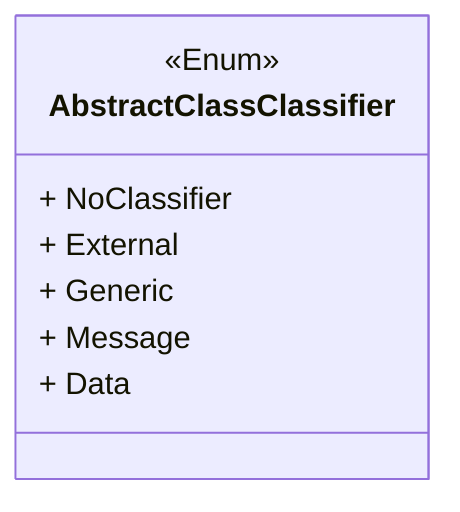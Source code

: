classDiagram
class AbstractClassClassifier {
<<Enum>>
+ NoClassifier
+ External
+ Generic
+ Message
+ Data
}